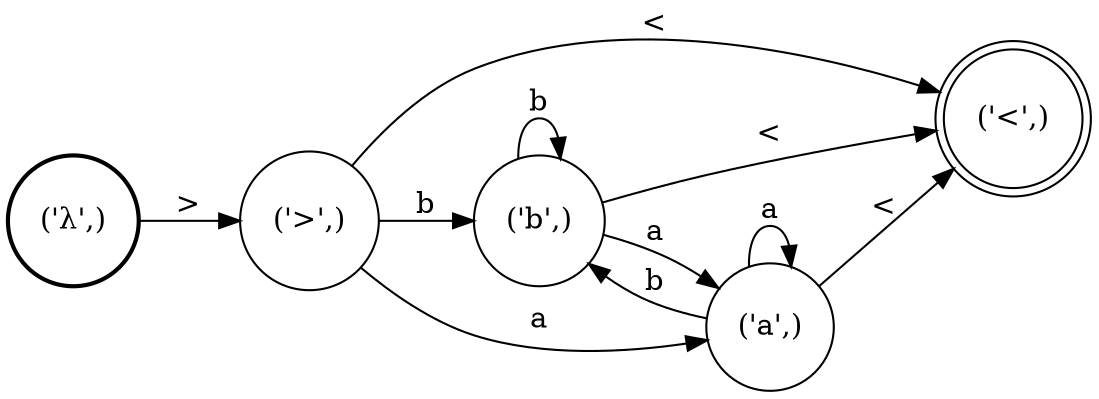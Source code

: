digraph G {
rankdir=LR;
node [shape=circle]
0 [shape=doublecircle label="('<',)"]
1 [label="('b',)"]
2 [label="('>',)"]
3 [label="('a',)"]
4 [style=bold label="('λ',)"]
3 -> 3 [label="a"]
1 -> 3 [label="a"]
3 -> 1 [label="b"]
3 -> 0 [label="<"]
1 -> 1 [label="b"]
1 -> 0 [label="<"]
4 -> 2 [label=">"]
2 -> 3 [label="a"]
2 -> 1 [label="b"]
2 -> 0 [label="<"]
}
